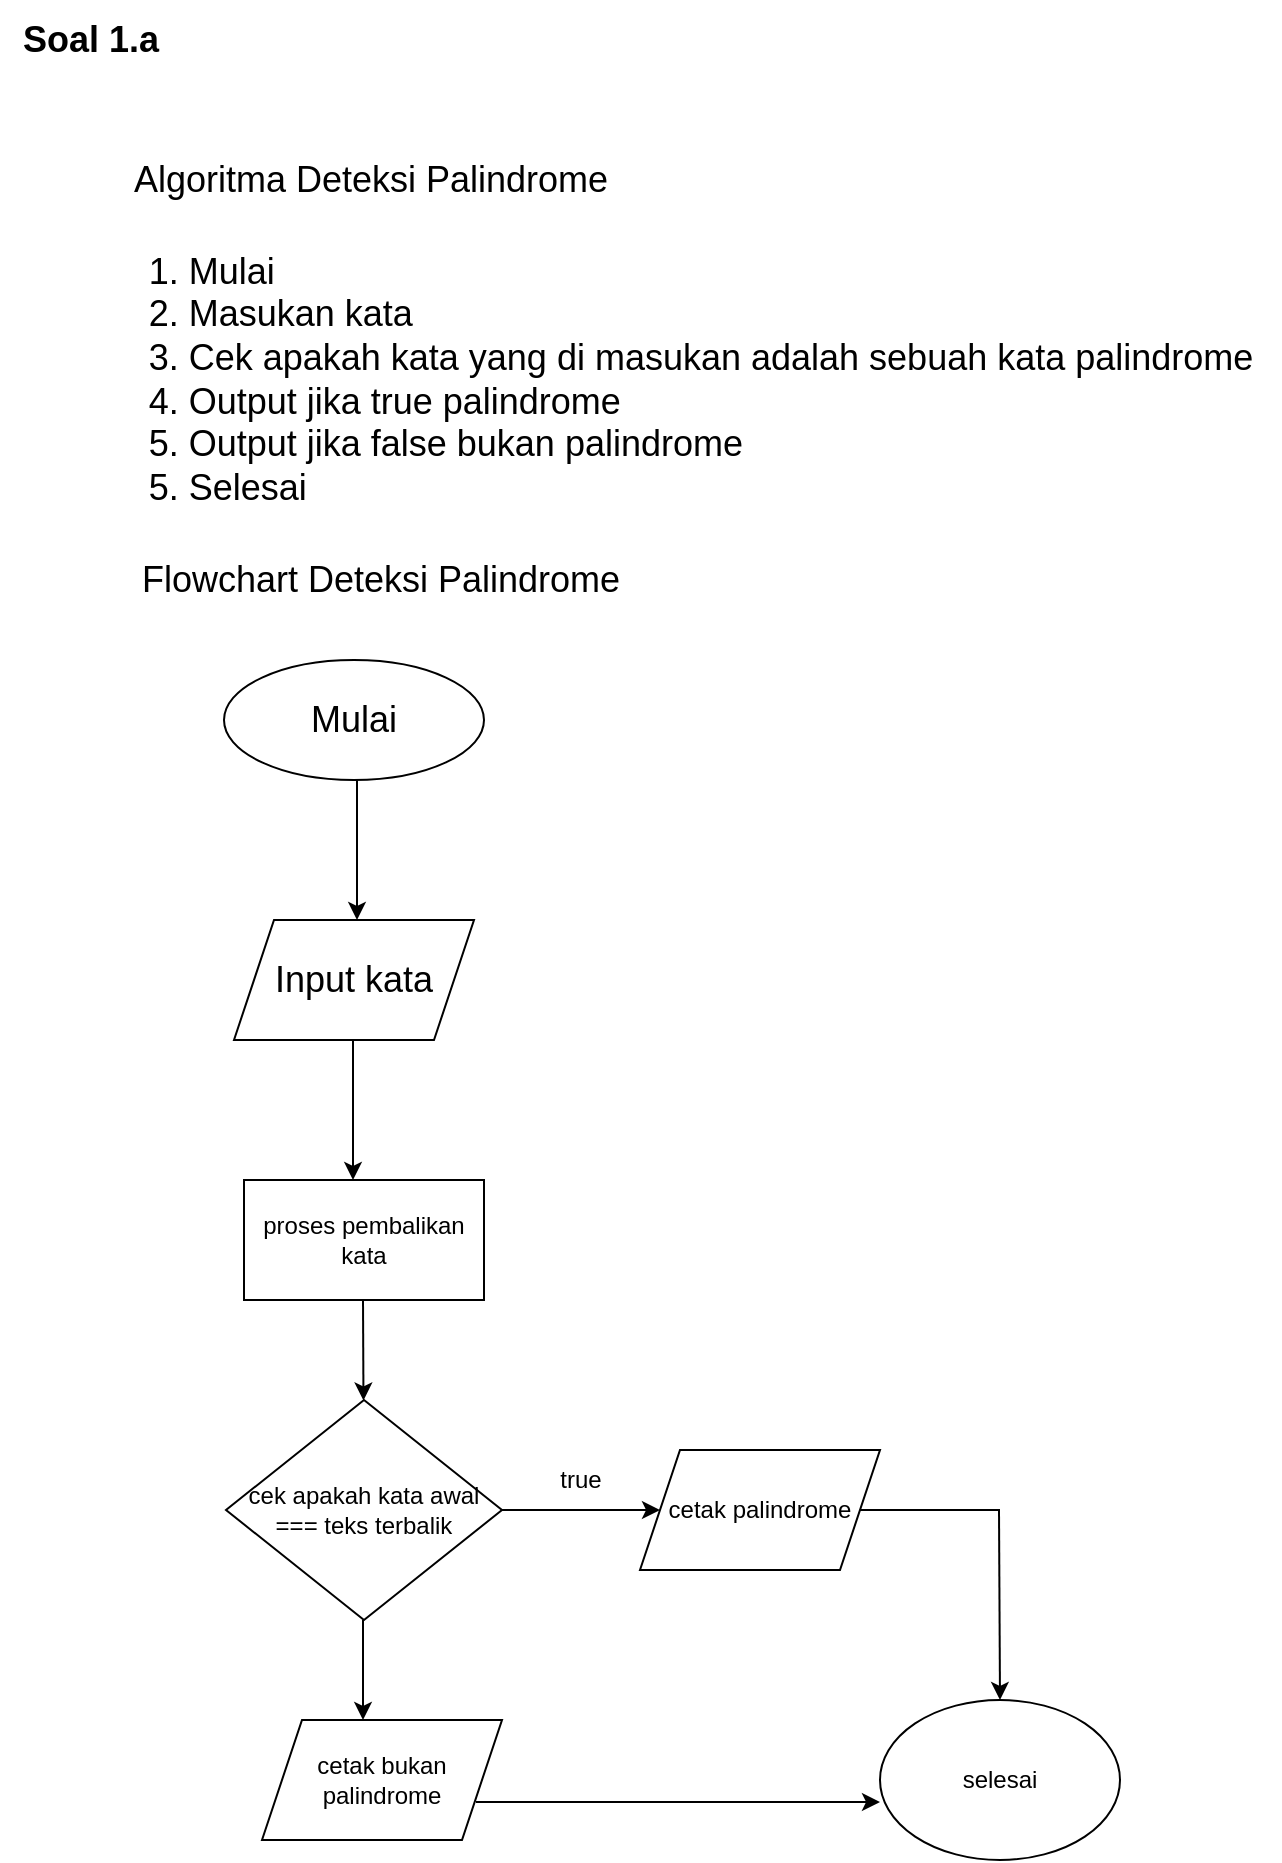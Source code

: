 <mxfile version="20.5.2" type="device" pages="2"><diagram id="C5RBs43oDa-KdzZeNtuy" name="Page-1"><mxGraphModel dx="1278" dy="585" grid="1" gridSize="10" guides="1" tooltips="1" connect="1" arrows="1" fold="1" page="1" pageScale="1" pageWidth="827" pageHeight="1169" math="0" shadow="0"><root><mxCell id="WIyWlLk6GJQsqaUBKTNV-0"/><mxCell id="WIyWlLk6GJQsqaUBKTNV-1" parent="WIyWlLk6GJQsqaUBKTNV-0"/><mxCell id="e5jybvbJEZzEdlDLGudL-0" value="&lt;font style=&quot;font-size: 18px;&quot;&gt;&lt;b&gt;Soal 1.a&lt;/b&gt;&lt;/font&gt;" style="text;html=1;align=center;verticalAlign=middle;resizable=0;points=[];autosize=1;strokeColor=none;fillColor=none;" parent="WIyWlLk6GJQsqaUBKTNV-1" vertex="1"><mxGeometry x="20" y="10" width="90" height="40" as="geometry"/></mxCell><mxCell id="e5jybvbJEZzEdlDLGudL-1" value="&lt;font style=&quot;font-size: 18px;&quot;&gt;Algoritma Deteksi Palindrome&lt;/font&gt;" style="text;html=1;align=center;verticalAlign=middle;resizable=0;points=[];autosize=1;strokeColor=none;fillColor=none;fontSize=18;" parent="WIyWlLk6GJQsqaUBKTNV-1" vertex="1"><mxGeometry x="75" y="80" width="260" height="40" as="geometry"/></mxCell><mxCell id="e5jybvbJEZzEdlDLGudL-2" value="Mulai" style="ellipse;whiteSpace=wrap;html=1;fontSize=18;" parent="WIyWlLk6GJQsqaUBKTNV-1" vertex="1"><mxGeometry x="132" y="340" width="130" height="60" as="geometry"/></mxCell><mxCell id="e5jybvbJEZzEdlDLGudL-3" value="" style="endArrow=classic;html=1;rounded=0;fontSize=18;" parent="WIyWlLk6GJQsqaUBKTNV-1" edge="1"><mxGeometry width="50" height="50" relative="1" as="geometry"><mxPoint x="198.5" y="400" as="sourcePoint"/><mxPoint x="198.5" y="470" as="targetPoint"/></mxGeometry></mxCell><mxCell id="e5jybvbJEZzEdlDLGudL-4" value="&lt;div style=&quot;text-align: left;&quot;&gt;&lt;span style=&quot;background-color: initial;&quot;&gt;1. Mulai&lt;/span&gt;&lt;/div&gt;&lt;div style=&quot;text-align: left;&quot;&gt;&lt;span style=&quot;background-color: initial;&quot;&gt;2. Masukan kata&lt;/span&gt;&lt;/div&gt;&lt;div style=&quot;text-align: left;&quot;&gt;&lt;span style=&quot;background-color: initial;&quot;&gt;3. Cek apakah kata yang di masukan adalah sebuah kata palindrome&lt;/span&gt;&lt;/div&gt;&lt;div style=&quot;text-align: left;&quot;&gt;&lt;span style=&quot;background-color: initial;&quot;&gt;4. Output jika true palindrome&lt;/span&gt;&lt;/div&gt;&lt;div style=&quot;text-align: left;&quot;&gt;5. Output jika false bukan palindrome&lt;/div&gt;&lt;div style=&quot;text-align: left;&quot;&gt;&lt;span style=&quot;background-color: initial;&quot;&gt;5. Selesai&lt;/span&gt;&lt;/div&gt;" style="text;html=1;align=center;verticalAlign=middle;resizable=0;points=[];autosize=1;strokeColor=none;fillColor=none;fontSize=18;" parent="WIyWlLk6GJQsqaUBKTNV-1" vertex="1"><mxGeometry x="80" y="130" width="580" height="140" as="geometry"/></mxCell><mxCell id="e5jybvbJEZzEdlDLGudL-5" value="&lt;font style=&quot;font-size: 18px;&quot;&gt;Flowchart Deteksi Palindrome&lt;/font&gt;" style="text;html=1;align=center;verticalAlign=middle;resizable=0;points=[];autosize=1;strokeColor=none;fillColor=none;fontSize=6;" parent="WIyWlLk6GJQsqaUBKTNV-1" vertex="1"><mxGeometry x="80" y="280" width="260" height="40" as="geometry"/></mxCell><mxCell id="e5jybvbJEZzEdlDLGudL-6" value="Input kata" style="shape=parallelogram;perimeter=parallelogramPerimeter;whiteSpace=wrap;html=1;fixedSize=1;fontSize=18;" parent="WIyWlLk6GJQsqaUBKTNV-1" vertex="1"><mxGeometry x="137" y="470" width="120" height="60" as="geometry"/></mxCell><mxCell id="u6jwciUoIhOO3Y9GRGiT-0" value="" style="endArrow=classic;html=1;rounded=0;" parent="WIyWlLk6GJQsqaUBKTNV-1" edge="1"><mxGeometry width="50" height="50" relative="1" as="geometry"><mxPoint x="196.5" y="530" as="sourcePoint"/><mxPoint x="196.5" y="600" as="targetPoint"/></mxGeometry></mxCell><mxCell id="u6jwciUoIhOO3Y9GRGiT-1" value="proses pembalikan kata" style="rounded=0;whiteSpace=wrap;html=1;" parent="WIyWlLk6GJQsqaUBKTNV-1" vertex="1"><mxGeometry x="142" y="600" width="120" height="60" as="geometry"/></mxCell><mxCell id="hniu875yv5zODn0lWgqC-0" value="" style="endArrow=classic;html=1;rounded=0;" edge="1" parent="WIyWlLk6GJQsqaUBKTNV-1" target="hniu875yv5zODn0lWgqC-1"><mxGeometry width="50" height="50" relative="1" as="geometry"><mxPoint x="201.5" y="660" as="sourcePoint"/><mxPoint x="202" y="730" as="targetPoint"/></mxGeometry></mxCell><mxCell id="hniu875yv5zODn0lWgqC-1" value="cek apakah kata awal === teks terbalik" style="rhombus;whiteSpace=wrap;html=1;" vertex="1" parent="WIyWlLk6GJQsqaUBKTNV-1"><mxGeometry x="133" y="710" width="138" height="110" as="geometry"/></mxCell><mxCell id="hniu875yv5zODn0lWgqC-4" value="" style="endArrow=classic;html=1;rounded=0;exitX=1;exitY=0.5;exitDx=0;exitDy=0;" edge="1" parent="WIyWlLk6GJQsqaUBKTNV-1" source="hniu875yv5zODn0lWgqC-1"><mxGeometry width="50" height="50" relative="1" as="geometry"><mxPoint x="280" y="764.5" as="sourcePoint"/><mxPoint x="350" y="765" as="targetPoint"/></mxGeometry></mxCell><mxCell id="hniu875yv5zODn0lWgqC-6" value="true" style="text;html=1;align=center;verticalAlign=middle;resizable=0;points=[];autosize=1;strokeColor=none;fillColor=none;" vertex="1" parent="WIyWlLk6GJQsqaUBKTNV-1"><mxGeometry x="290" y="735" width="40" height="30" as="geometry"/></mxCell><mxCell id="l25Q259U4rbFACNTyk5r-0" value="" style="endArrow=classic;html=1;rounded=0;" edge="1" parent="WIyWlLk6GJQsqaUBKTNV-1"><mxGeometry width="50" height="50" relative="1" as="geometry"><mxPoint x="201.5" y="820" as="sourcePoint"/><mxPoint x="201.5" y="870" as="targetPoint"/></mxGeometry></mxCell><mxCell id="l25Q259U4rbFACNTyk5r-2" value="cetak palindrome" style="shape=parallelogram;perimeter=parallelogramPerimeter;whiteSpace=wrap;html=1;fixedSize=1;" vertex="1" parent="WIyWlLk6GJQsqaUBKTNV-1"><mxGeometry x="340" y="735" width="120" height="60" as="geometry"/></mxCell><mxCell id="l25Q259U4rbFACNTyk5r-3" value="cetak bukan palindrome" style="shape=parallelogram;perimeter=parallelogramPerimeter;whiteSpace=wrap;html=1;fixedSize=1;" vertex="1" parent="WIyWlLk6GJQsqaUBKTNV-1"><mxGeometry x="151" y="870" width="120" height="60" as="geometry"/></mxCell><mxCell id="l25Q259U4rbFACNTyk5r-4" value="selesai" style="ellipse;whiteSpace=wrap;html=1;" vertex="1" parent="WIyWlLk6GJQsqaUBKTNV-1"><mxGeometry x="460" y="860" width="120" height="80" as="geometry"/></mxCell><mxCell id="l25Q259U4rbFACNTyk5r-5" value="" style="endArrow=classic;html=1;rounded=0;" edge="1" parent="WIyWlLk6GJQsqaUBKTNV-1"><mxGeometry width="50" height="50" relative="1" as="geometry"><mxPoint x="258" y="911" as="sourcePoint"/><mxPoint x="460" y="911" as="targetPoint"/></mxGeometry></mxCell><mxCell id="l25Q259U4rbFACNTyk5r-7" value="" style="endArrow=none;html=1;rounded=0;" edge="1" parent="WIyWlLk6GJQsqaUBKTNV-1"><mxGeometry width="50" height="50" relative="1" as="geometry"><mxPoint x="450" y="765" as="sourcePoint"/><mxPoint x="520" y="765" as="targetPoint"/></mxGeometry></mxCell><mxCell id="l25Q259U4rbFACNTyk5r-8" value="" style="endArrow=classic;html=1;rounded=0;entryX=0.5;entryY=0;entryDx=0;entryDy=0;" edge="1" parent="WIyWlLk6GJQsqaUBKTNV-1" target="l25Q259U4rbFACNTyk5r-4"><mxGeometry width="50" height="50" relative="1" as="geometry"><mxPoint x="519.5" y="765" as="sourcePoint"/><mxPoint x="519.5" y="815" as="targetPoint"/></mxGeometry></mxCell></root></mxGraphModel></diagram><diagram id="b8IDdgo_xZQs38Urglvp" name="Halaman-2"><mxGraphModel dx="1278" dy="585" grid="1" gridSize="10" guides="1" tooltips="1" connect="1" arrows="1" fold="1" page="1" pageScale="1" pageWidth="827" pageHeight="1169" math="0" shadow="0"><root><mxCell id="0"/><mxCell id="1" parent="0"/><mxCell id="qFtCV7fvaVmuGk9DHPn5-1" value="&lt;font style=&quot;font-size: 18px;&quot;&gt;&lt;b&gt;Soal 1.b&lt;/b&gt;&lt;/font&gt;" style="text;html=1;align=center;verticalAlign=middle;resizable=0;points=[];autosize=1;strokeColor=none;fillColor=none;" parent="1" vertex="1"><mxGeometry x="20" y="10" width="90" height="40" as="geometry"/></mxCell><mxCell id="qFtCV7fvaVmuGk9DHPn5-2" value="&lt;font style=&quot;font-size: 18px;&quot;&gt;Algoritma Mengubah Konsonan&lt;/font&gt;" style="text;html=1;align=center;verticalAlign=middle;resizable=0;points=[];autosize=1;strokeColor=none;fillColor=none;fontSize=18;" parent="1" vertex="1"><mxGeometry x="65" y="80" width="280" height="40" as="geometry"/></mxCell><mxCell id="qFtCV7fvaVmuGk9DHPn5-3" value="Mulai" style="ellipse;whiteSpace=wrap;html=1;fontSize=18;" parent="1" vertex="1"><mxGeometry x="132" y="340" width="130" height="60" as="geometry"/></mxCell><mxCell id="qFtCV7fvaVmuGk9DHPn5-4" value="" style="endArrow=classic;html=1;rounded=0;fontSize=18;" parent="1" edge="1"><mxGeometry width="50" height="50" relative="1" as="geometry"><mxPoint x="198.5" y="400" as="sourcePoint"/><mxPoint x="198.5" y="470" as="targetPoint"/></mxGeometry></mxCell><mxCell id="qFtCV7fvaVmuGk9DHPn5-5" value="&lt;div style=&quot;text-align: left;&quot;&gt;&lt;span style=&quot;background-color: initial;&quot;&gt;1. Mulai&lt;/span&gt;&lt;/div&gt;&lt;div style=&quot;text-align: left;&quot;&gt;&lt;span style=&quot;background-color: initial;&quot;&gt;2. Masukan kata&lt;/span&gt;&lt;/div&gt;&lt;div style=&quot;text-align: left;&quot;&gt;&lt;span style=&quot;background-color: initial;&quot;&gt;3. Cek apakah kata yang di masukan terdapat huruf a&lt;/span&gt;&lt;/div&gt;&lt;div style=&quot;text-align: left;&quot;&gt;&lt;span style=&quot;background-color: initial;&quot;&gt;4. Output jika true ubah huruf a menjadi huruf o&lt;/span&gt;&lt;/div&gt;&lt;div style=&quot;text-align: left;&quot;&gt;&lt;span style=&quot;background-color: initial;&quot;&gt;5. Output jika false tampilkan kata awal&lt;/span&gt;&lt;/div&gt;&lt;div style=&quot;text-align: left;&quot;&gt;&lt;span style=&quot;background-color: initial;&quot;&gt;5. Selesai&lt;/span&gt;&lt;/div&gt;" style="text;html=1;align=center;verticalAlign=middle;resizable=0;points=[];autosize=1;strokeColor=none;fillColor=none;fontSize=18;" parent="1" vertex="1"><mxGeometry x="145" y="130" width="450" height="140" as="geometry"/></mxCell><mxCell id="qFtCV7fvaVmuGk9DHPn5-6" value="&lt;font style=&quot;font-size: 18px;&quot;&gt;Flowchart Mengubah Konsonan&lt;/font&gt;" style="text;html=1;align=center;verticalAlign=middle;resizable=0;points=[];autosize=1;strokeColor=none;fillColor=none;fontSize=6;" parent="1" vertex="1"><mxGeometry x="70" y="280" width="280" height="40" as="geometry"/></mxCell><mxCell id="qFtCV7fvaVmuGk9DHPn5-7" value="Input kata" style="shape=parallelogram;perimeter=parallelogramPerimeter;whiteSpace=wrap;html=1;fixedSize=1;fontSize=18;" parent="1" vertex="1"><mxGeometry x="137" y="470" width="120" height="60" as="geometry"/></mxCell><mxCell id="qFtCV7fvaVmuGk9DHPn5-8" value="" style="endArrow=classic;html=1;rounded=0;" parent="1" edge="1"><mxGeometry width="50" height="50" relative="1" as="geometry"><mxPoint x="196.5" y="530" as="sourcePoint"/><mxPoint x="196.5" y="600" as="targetPoint"/></mxGeometry></mxCell><mxCell id="qFtCV7fvaVmuGk9DHPn5-9" value="text = text.length-1" style="rounded=0;whiteSpace=wrap;html=1;" parent="1" vertex="1"><mxGeometry x="142" y="600" width="120" height="60" as="geometry"/></mxCell><mxCell id="-OjxnpfQGpwb1WSnWFXl-1" value="" style="endArrow=classic;html=1;rounded=0;" edge="1" parent="1" target="-OjxnpfQGpwb1WSnWFXl-2"><mxGeometry width="50" height="50" relative="1" as="geometry"><mxPoint x="201.5" y="660" as="sourcePoint"/><mxPoint x="201.5" y="730" as="targetPoint"/></mxGeometry></mxCell><mxCell id="-OjxnpfQGpwb1WSnWFXl-2" value="text[i] === 'a'" style="rhombus;whiteSpace=wrap;html=1;" vertex="1" parent="1"><mxGeometry x="161.5" y="690" width="80" height="80" as="geometry"/></mxCell><mxCell id="-OjxnpfQGpwb1WSnWFXl-3" value="" style="endArrow=classic;html=1;rounded=0;" edge="1" parent="1"><mxGeometry width="50" height="50" relative="1" as="geometry"><mxPoint x="241.5" y="729.5" as="sourcePoint"/><mxPoint x="311.5" y="729.5" as="targetPoint"/></mxGeometry></mxCell><mxCell id="-OjxnpfQGpwb1WSnWFXl-4" value="true" style="text;html=1;align=center;verticalAlign=middle;resizable=0;points=[];autosize=1;strokeColor=none;fillColor=none;" vertex="1" parent="1"><mxGeometry x="250" y="700" width="40" height="30" as="geometry"/></mxCell><mxCell id="-OjxnpfQGpwb1WSnWFXl-5" value="" style="endArrow=classic;html=1;rounded=0;" edge="1" parent="1" target="-OjxnpfQGpwb1WSnWFXl-7"><mxGeometry width="50" height="50" relative="1" as="geometry"><mxPoint x="430" y="729" as="sourcePoint"/><mxPoint x="510" y="729" as="targetPoint"/></mxGeometry></mxCell><mxCell id="-OjxnpfQGpwb1WSnWFXl-6" value="&amp;nbsp;text[i] += 'o'" style="rounded=0;whiteSpace=wrap;html=1;" vertex="1" parent="1"><mxGeometry x="310" y="700" width="120" height="60" as="geometry"/></mxCell><mxCell id="-OjxnpfQGpwb1WSnWFXl-7" value="output hasil" style="shape=parallelogram;perimeter=parallelogramPerimeter;whiteSpace=wrap;html=1;fixedSize=1;" vertex="1" parent="1"><mxGeometry x="450" y="699" width="120" height="60" as="geometry"/></mxCell><mxCell id="-OjxnpfQGpwb1WSnWFXl-9" value="false" style="text;html=1;align=center;verticalAlign=middle;resizable=0;points=[];autosize=1;strokeColor=none;fillColor=none;" vertex="1" parent="1"><mxGeometry x="159" y="785" width="50" height="30" as="geometry"/></mxCell><mxCell id="-OjxnpfQGpwb1WSnWFXl-11" value="" style="endArrow=none;html=1;rounded=0;" edge="1" parent="1"><mxGeometry width="50" height="50" relative="1" as="geometry"><mxPoint x="201" y="770" as="sourcePoint"/><mxPoint x="201" y="850" as="targetPoint"/></mxGeometry></mxCell><mxCell id="-OjxnpfQGpwb1WSnWFXl-12" value="" style="endArrow=none;html=1;rounded=0;" edge="1" parent="1"><mxGeometry width="50" height="50" relative="1" as="geometry"><mxPoint x="200" y="850" as="sourcePoint"/><mxPoint x="520" y="850" as="targetPoint"/></mxGeometry></mxCell><mxCell id="-OjxnpfQGpwb1WSnWFXl-13" value="" style="endArrow=classic;html=1;rounded=0;" edge="1" parent="1"><mxGeometry width="50" height="50" relative="1" as="geometry"><mxPoint x="520" y="850" as="sourcePoint"/><mxPoint x="520" y="760" as="targetPoint"/></mxGeometry></mxCell><mxCell id="UcyxuspuX7d875NVZ1XD-1" value="" style="endArrow=classic;html=1;rounded=0;" edge="1" parent="1" target="UcyxuspuX7d875NVZ1XD-2"><mxGeometry width="50" height="50" relative="1" as="geometry"><mxPoint x="560" y="730" as="sourcePoint"/><mxPoint x="640" y="730" as="targetPoint"/></mxGeometry></mxCell><mxCell id="UcyxuspuX7d875NVZ1XD-2" value="selesai" style="ellipse;whiteSpace=wrap;html=1;" vertex="1" parent="1"><mxGeometry x="580" y="690" width="120" height="80" as="geometry"/></mxCell></root></mxGraphModel></diagram></mxfile>